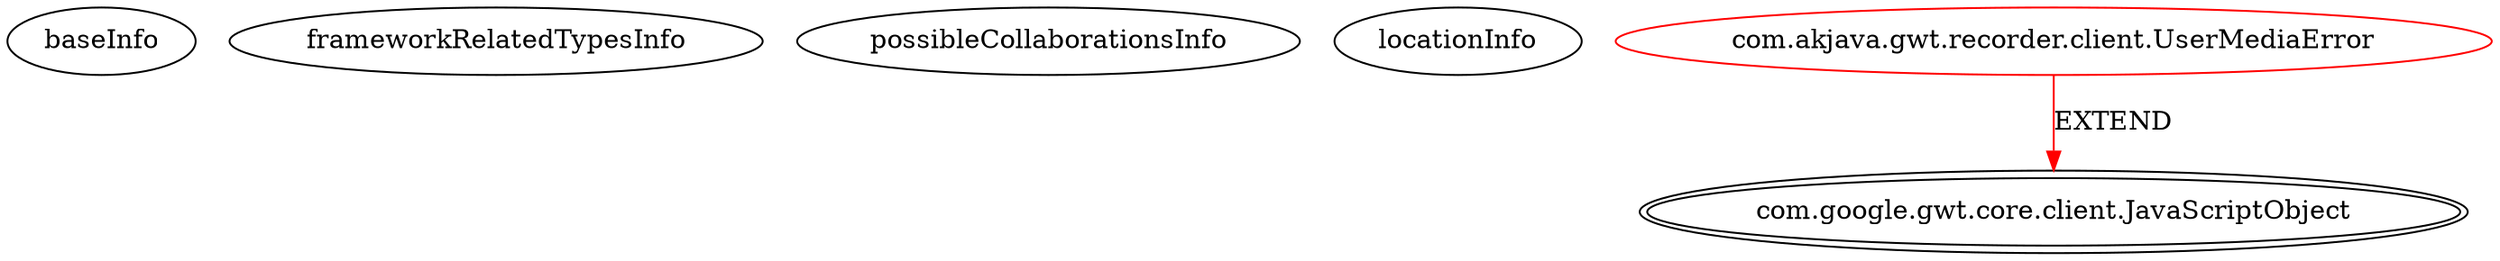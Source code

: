 digraph {
baseInfo[graphId=651,category="extension_graph",isAnonymous=false,possibleRelation=false]
frameworkRelatedTypesInfo[0="com.google.gwt.core.client.JavaScriptObject"]
possibleCollaborationsInfo[]
locationInfo[projectName="akjava-GWTRecorderjs",filePath="/akjava-GWTRecorderjs/GWTRecorderjs-master/src/com/akjava/gwt/recorder/client/UserMediaError.java",contextSignature="UserMediaError",graphId="651"]
0[label="com.akjava.gwt.recorder.client.UserMediaError",vertexType="ROOT_CLIENT_CLASS_DECLARATION",isFrameworkType=false,color=red]
1[label="com.google.gwt.core.client.JavaScriptObject",vertexType="FRAMEWORK_CLASS_TYPE",isFrameworkType=true,peripheries=2]
0->1[label="EXTEND",color=red]
}
